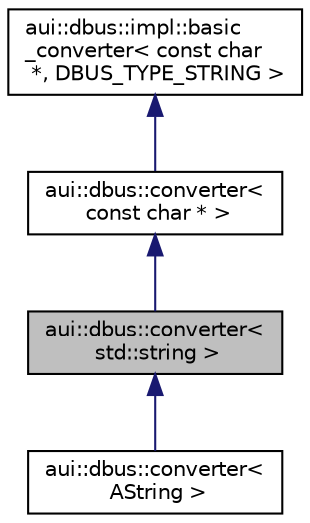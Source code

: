digraph "aui::dbus::converter&lt; std::string &gt;"
{
 // LATEX_PDF_SIZE
  edge [fontname="Helvetica",fontsize="10",labelfontname="Helvetica",labelfontsize="10"];
  node [fontname="Helvetica",fontsize="10",shape=record];
  Node1 [label="aui::dbus::converter\<\l std::string \>",height=0.2,width=0.4,color="black", fillcolor="grey75", style="filled", fontcolor="black",tooltip=" "];
  Node2 -> Node1 [dir="back",color="midnightblue",fontsize="10",style="solid",fontname="Helvetica"];
  Node2 [label="aui::dbus::converter\<\l const char * \>",height=0.2,width=0.4,color="black", fillcolor="white", style="filled",URL="$structaui_1_1dbus_1_1converter_3_01const_01char_01_5_01_4.html",tooltip=" "];
  Node3 -> Node2 [dir="back",color="midnightblue",fontsize="10",style="solid",fontname="Helvetica"];
  Node3 [label="aui::dbus::impl::basic\l_converter\< const char\l *, DBUS_TYPE_STRING \>",height=0.2,width=0.4,color="black", fillcolor="white", style="filled",URL="$structaui_1_1dbus_1_1impl_1_1basic__converter.html",tooltip=" "];
  Node1 -> Node4 [dir="back",color="midnightblue",fontsize="10",style="solid",fontname="Helvetica"];
  Node4 [label="aui::dbus::converter\<\l AString \>",height=0.2,width=0.4,color="black", fillcolor="white", style="filled",URL="$structaui_1_1dbus_1_1converter_3_01AString_01_4.html",tooltip=" "];
}
